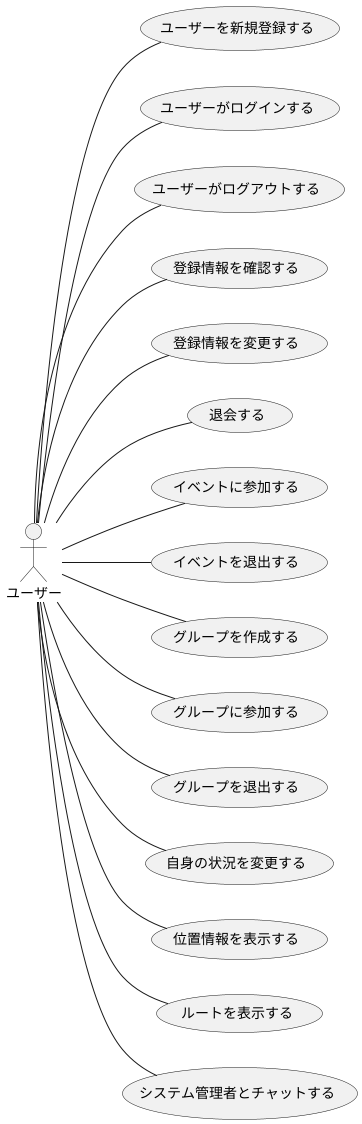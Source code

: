 @startuml user_usecase

left to right direction
actor ユーザー

ユーザー -- (ユーザーを新規登録する)
ユーザー -- (ユーザーがログインする)
ユーザー -- (ユーザーがログアウトする)
ユーザー -- (登録情報を確認する)
ユーザー -- (登録情報を変更する)
ユーザー -- (退会する)
ユーザー -- (イベントに参加する)
ユーザー -- (イベントを退出する)
ユーザー -- (グループを作成する)
ユーザー -- (グループに参加する)
ユーザー -- (グループを退出する)
ユーザー -- (自身の状況を変更する)
ユーザー -- (位置情報を表示する)
ユーザー -- (ルートを表示する)
ユーザー -- (システム管理者とチャットする)



@enduml
